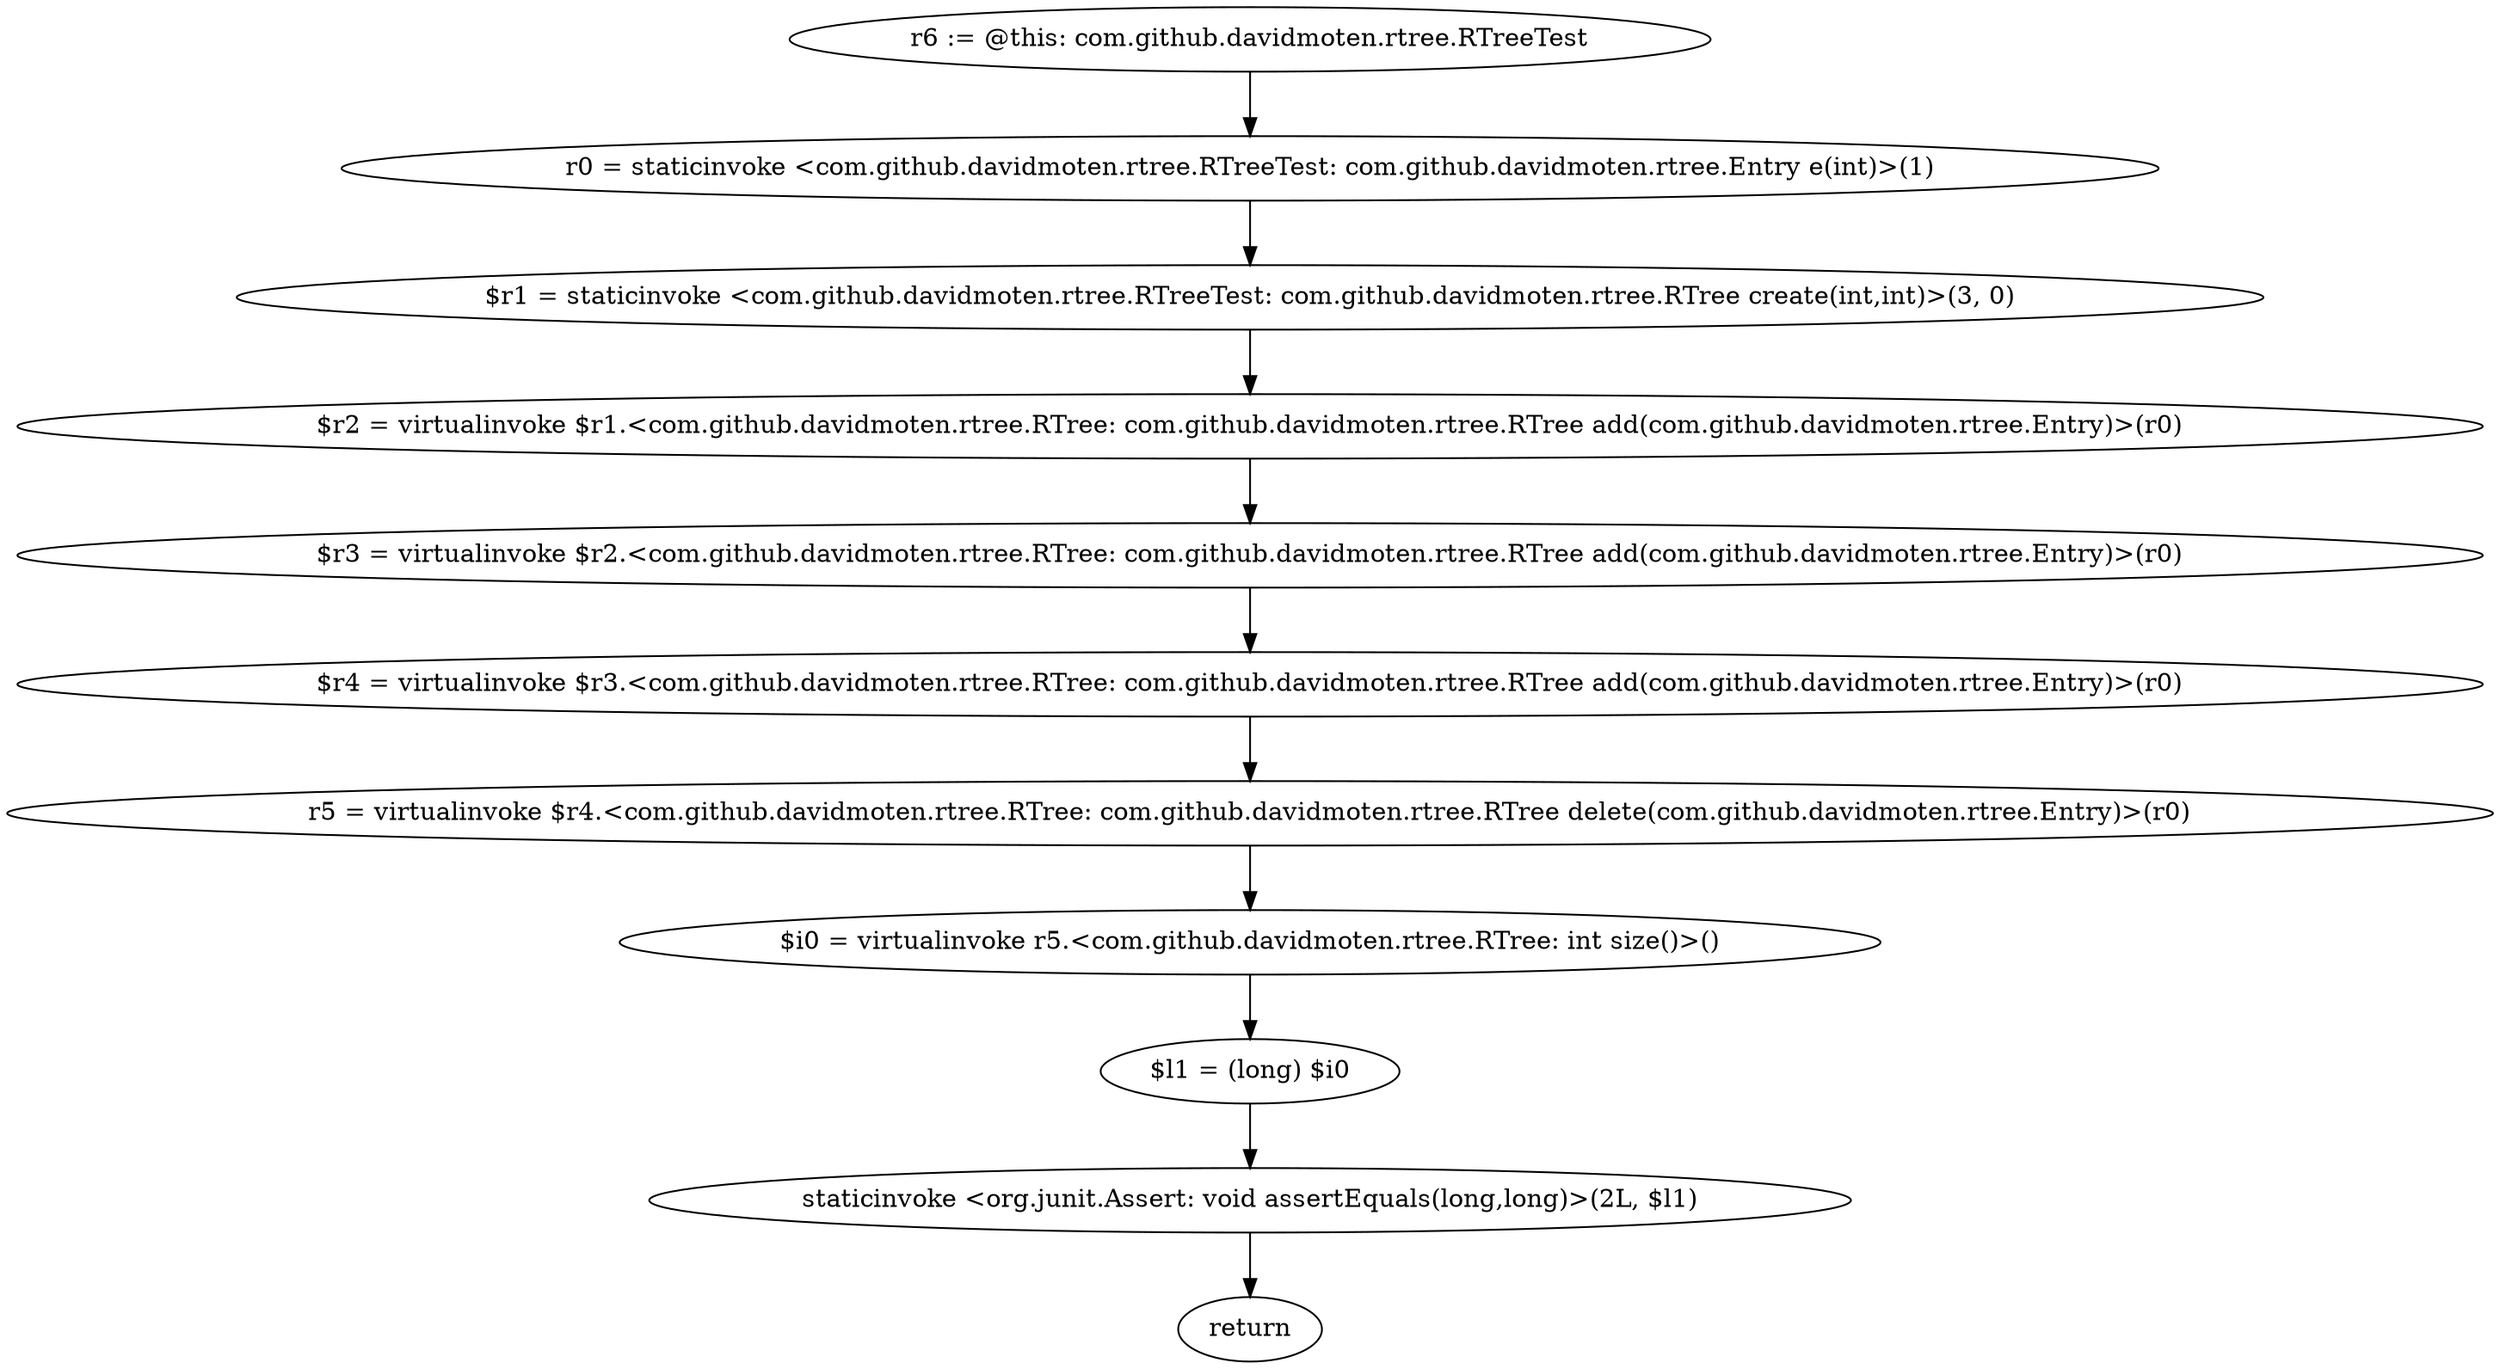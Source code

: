 digraph "unitGraph" {
    "r6 := @this: com.github.davidmoten.rtree.RTreeTest"
    "r0 = staticinvoke <com.github.davidmoten.rtree.RTreeTest: com.github.davidmoten.rtree.Entry e(int)>(1)"
    "$r1 = staticinvoke <com.github.davidmoten.rtree.RTreeTest: com.github.davidmoten.rtree.RTree create(int,int)>(3, 0)"
    "$r2 = virtualinvoke $r1.<com.github.davidmoten.rtree.RTree: com.github.davidmoten.rtree.RTree add(com.github.davidmoten.rtree.Entry)>(r0)"
    "$r3 = virtualinvoke $r2.<com.github.davidmoten.rtree.RTree: com.github.davidmoten.rtree.RTree add(com.github.davidmoten.rtree.Entry)>(r0)"
    "$r4 = virtualinvoke $r3.<com.github.davidmoten.rtree.RTree: com.github.davidmoten.rtree.RTree add(com.github.davidmoten.rtree.Entry)>(r0)"
    "r5 = virtualinvoke $r4.<com.github.davidmoten.rtree.RTree: com.github.davidmoten.rtree.RTree delete(com.github.davidmoten.rtree.Entry)>(r0)"
    "$i0 = virtualinvoke r5.<com.github.davidmoten.rtree.RTree: int size()>()"
    "$l1 = (long) $i0"
    "staticinvoke <org.junit.Assert: void assertEquals(long,long)>(2L, $l1)"
    "return"
    "r6 := @this: com.github.davidmoten.rtree.RTreeTest"->"r0 = staticinvoke <com.github.davidmoten.rtree.RTreeTest: com.github.davidmoten.rtree.Entry e(int)>(1)";
    "r0 = staticinvoke <com.github.davidmoten.rtree.RTreeTest: com.github.davidmoten.rtree.Entry e(int)>(1)"->"$r1 = staticinvoke <com.github.davidmoten.rtree.RTreeTest: com.github.davidmoten.rtree.RTree create(int,int)>(3, 0)";
    "$r1 = staticinvoke <com.github.davidmoten.rtree.RTreeTest: com.github.davidmoten.rtree.RTree create(int,int)>(3, 0)"->"$r2 = virtualinvoke $r1.<com.github.davidmoten.rtree.RTree: com.github.davidmoten.rtree.RTree add(com.github.davidmoten.rtree.Entry)>(r0)";
    "$r2 = virtualinvoke $r1.<com.github.davidmoten.rtree.RTree: com.github.davidmoten.rtree.RTree add(com.github.davidmoten.rtree.Entry)>(r0)"->"$r3 = virtualinvoke $r2.<com.github.davidmoten.rtree.RTree: com.github.davidmoten.rtree.RTree add(com.github.davidmoten.rtree.Entry)>(r0)";
    "$r3 = virtualinvoke $r2.<com.github.davidmoten.rtree.RTree: com.github.davidmoten.rtree.RTree add(com.github.davidmoten.rtree.Entry)>(r0)"->"$r4 = virtualinvoke $r3.<com.github.davidmoten.rtree.RTree: com.github.davidmoten.rtree.RTree add(com.github.davidmoten.rtree.Entry)>(r0)";
    "$r4 = virtualinvoke $r3.<com.github.davidmoten.rtree.RTree: com.github.davidmoten.rtree.RTree add(com.github.davidmoten.rtree.Entry)>(r0)"->"r5 = virtualinvoke $r4.<com.github.davidmoten.rtree.RTree: com.github.davidmoten.rtree.RTree delete(com.github.davidmoten.rtree.Entry)>(r0)";
    "r5 = virtualinvoke $r4.<com.github.davidmoten.rtree.RTree: com.github.davidmoten.rtree.RTree delete(com.github.davidmoten.rtree.Entry)>(r0)"->"$i0 = virtualinvoke r5.<com.github.davidmoten.rtree.RTree: int size()>()";
    "$i0 = virtualinvoke r5.<com.github.davidmoten.rtree.RTree: int size()>()"->"$l1 = (long) $i0";
    "$l1 = (long) $i0"->"staticinvoke <org.junit.Assert: void assertEquals(long,long)>(2L, $l1)";
    "staticinvoke <org.junit.Assert: void assertEquals(long,long)>(2L, $l1)"->"return";
}
